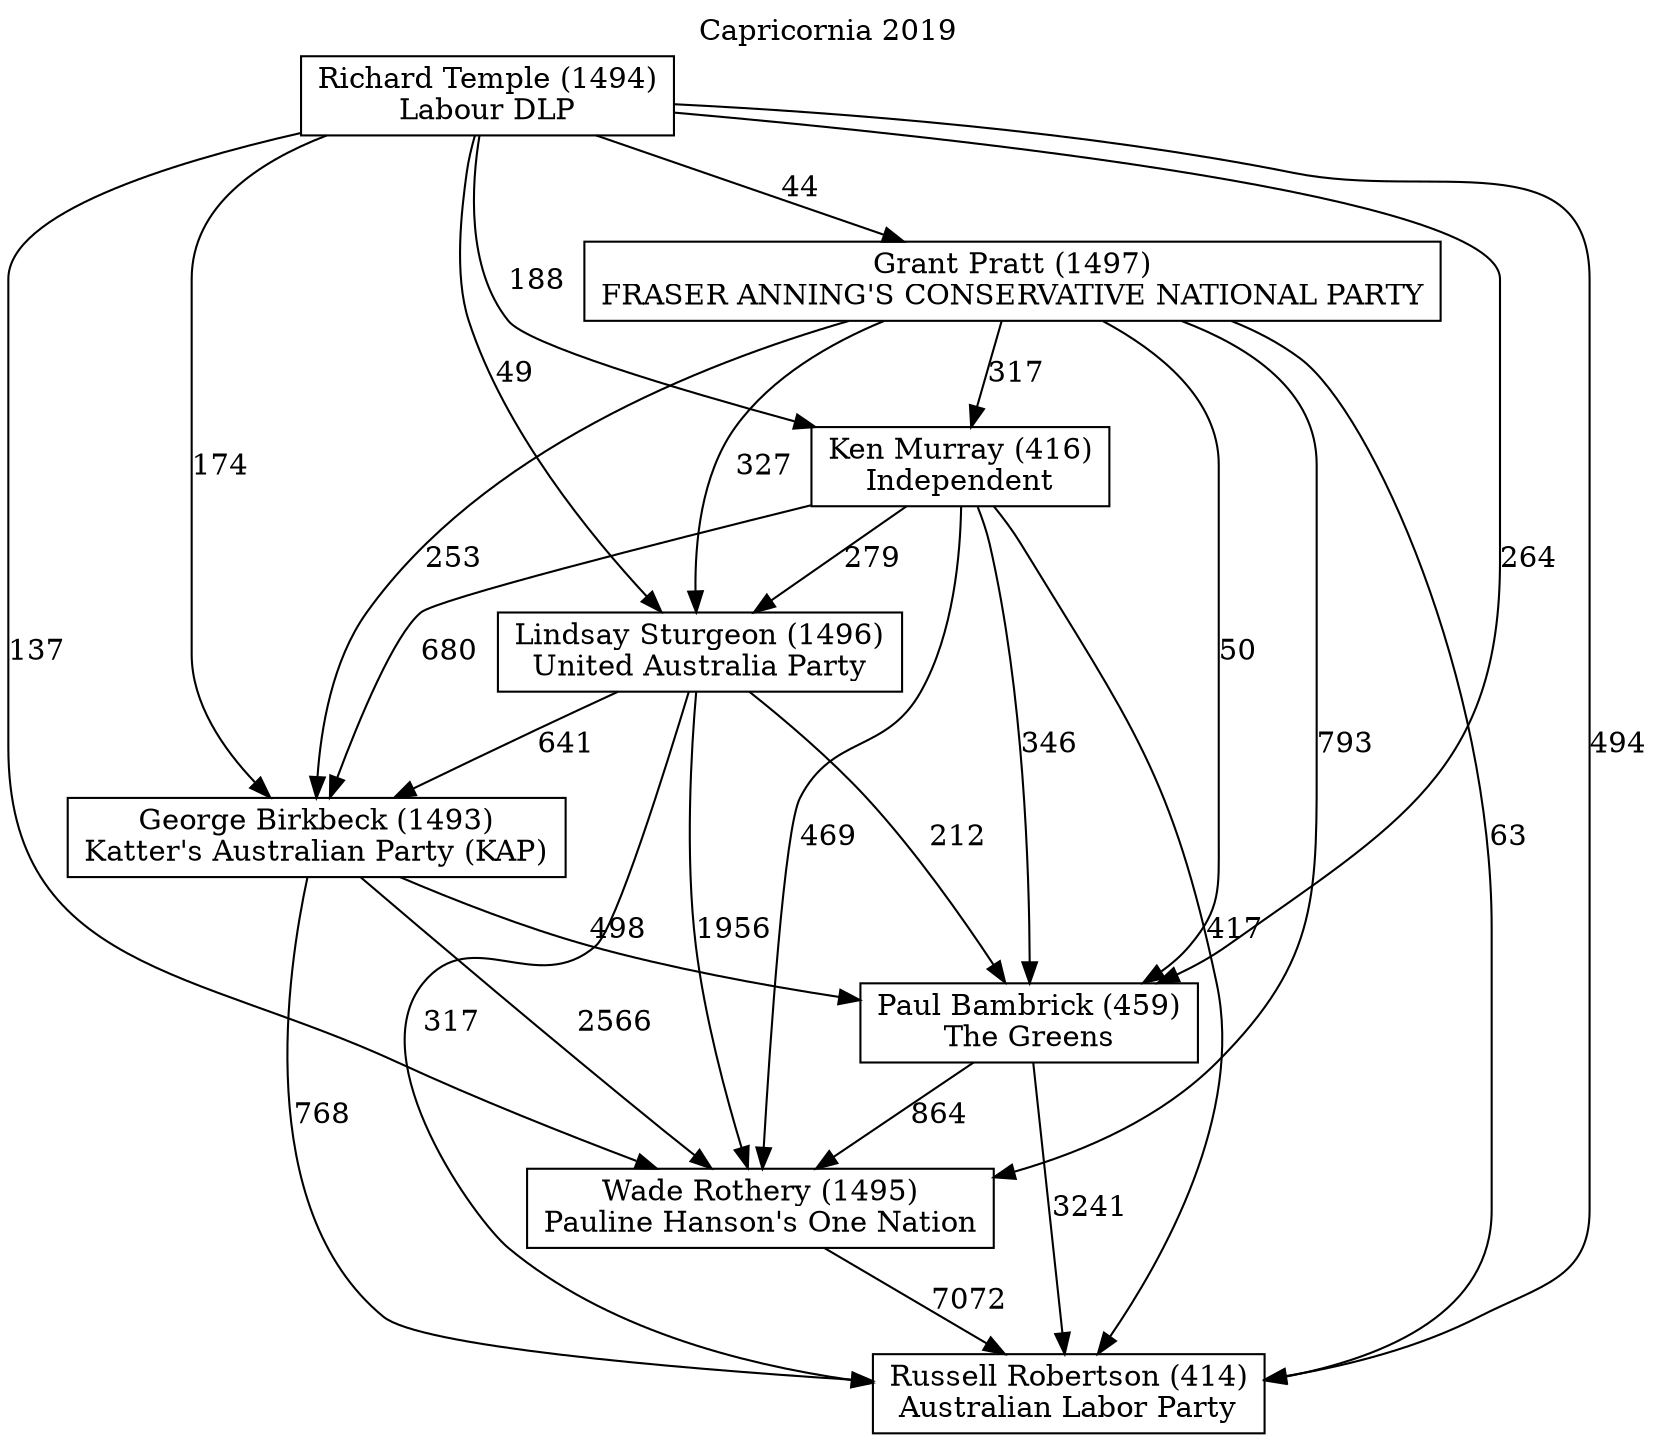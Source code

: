 // House preference flow
digraph "Russell Robertson (414)_Capricornia_2019" {
	graph [label="Capricornia 2019" labelloc=t mclimit=10]
	node [shape=box]
	"Russell Robertson (414)" [label="Russell Robertson (414)
Australian Labor Party"]
	"Wade Rothery (1495)" [label="Wade Rothery (1495)
Pauline Hanson's One Nation"]
	"Paul Bambrick (459)" [label="Paul Bambrick (459)
The Greens"]
	"George Birkbeck (1493)" [label="George Birkbeck (1493)
Katter's Australian Party (KAP)"]
	"Lindsay Sturgeon (1496)" [label="Lindsay Sturgeon (1496)
United Australia Party"]
	"Ken Murray (416)" [label="Ken Murray (416)
Independent"]
	"Grant Pratt (1497)" [label="Grant Pratt (1497)
FRASER ANNING'S CONSERVATIVE NATIONAL PARTY"]
	"Richard Temple (1494)" [label="Richard Temple (1494)
Labour DLP"]
	"Wade Rothery (1495)" -> "Russell Robertson (414)" [label=7072]
	"Paul Bambrick (459)" -> "Wade Rothery (1495)" [label=864]
	"George Birkbeck (1493)" -> "Paul Bambrick (459)" [label=498]
	"Lindsay Sturgeon (1496)" -> "George Birkbeck (1493)" [label=641]
	"Ken Murray (416)" -> "Lindsay Sturgeon (1496)" [label=279]
	"Grant Pratt (1497)" -> "Ken Murray (416)" [label=317]
	"Richard Temple (1494)" -> "Grant Pratt (1497)" [label=44]
	"Paul Bambrick (459)" -> "Russell Robertson (414)" [label=3241]
	"George Birkbeck (1493)" -> "Russell Robertson (414)" [label=768]
	"Lindsay Sturgeon (1496)" -> "Russell Robertson (414)" [label=317]
	"Ken Murray (416)" -> "Russell Robertson (414)" [label=417]
	"Grant Pratt (1497)" -> "Russell Robertson (414)" [label=63]
	"Richard Temple (1494)" -> "Russell Robertson (414)" [label=494]
	"Richard Temple (1494)" -> "Ken Murray (416)" [label=188]
	"Grant Pratt (1497)" -> "Lindsay Sturgeon (1496)" [label=327]
	"Richard Temple (1494)" -> "Lindsay Sturgeon (1496)" [label=49]
	"Ken Murray (416)" -> "George Birkbeck (1493)" [label=680]
	"Grant Pratt (1497)" -> "George Birkbeck (1493)" [label=253]
	"Richard Temple (1494)" -> "George Birkbeck (1493)" [label=174]
	"Lindsay Sturgeon (1496)" -> "Paul Bambrick (459)" [label=212]
	"Ken Murray (416)" -> "Paul Bambrick (459)" [label=346]
	"Grant Pratt (1497)" -> "Paul Bambrick (459)" [label=50]
	"Richard Temple (1494)" -> "Paul Bambrick (459)" [label=264]
	"George Birkbeck (1493)" -> "Wade Rothery (1495)" [label=2566]
	"Lindsay Sturgeon (1496)" -> "Wade Rothery (1495)" [label=1956]
	"Ken Murray (416)" -> "Wade Rothery (1495)" [label=469]
	"Grant Pratt (1497)" -> "Wade Rothery (1495)" [label=793]
	"Richard Temple (1494)" -> "Wade Rothery (1495)" [label=137]
}
